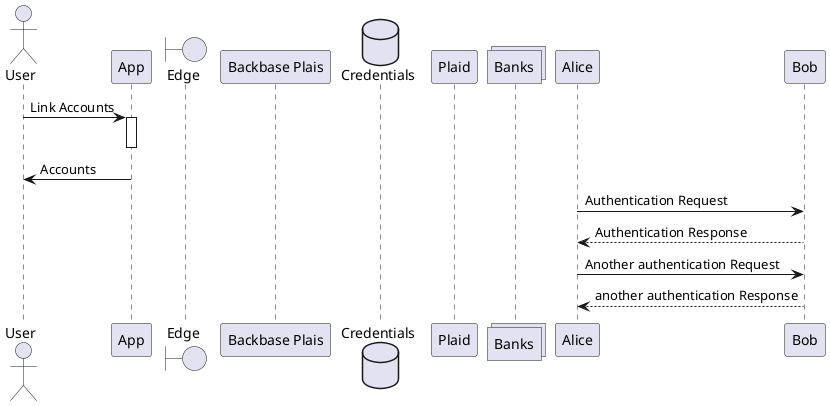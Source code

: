 @startuml


actor User as U
participant App as A
boundary Edge as E
participant "Backbase Plais" as BP
database Credentials
participant Plaid
collections Banks


U -> A: Link Accounts
activate A



deactivate A
A -> U: Accounts



Alice -> Bob: Authentication Request
Bob --> Alice: Authentication Response

Alice -> Bob: Another authentication Request
Alice <-- Bob: another authentication Response
@enduml